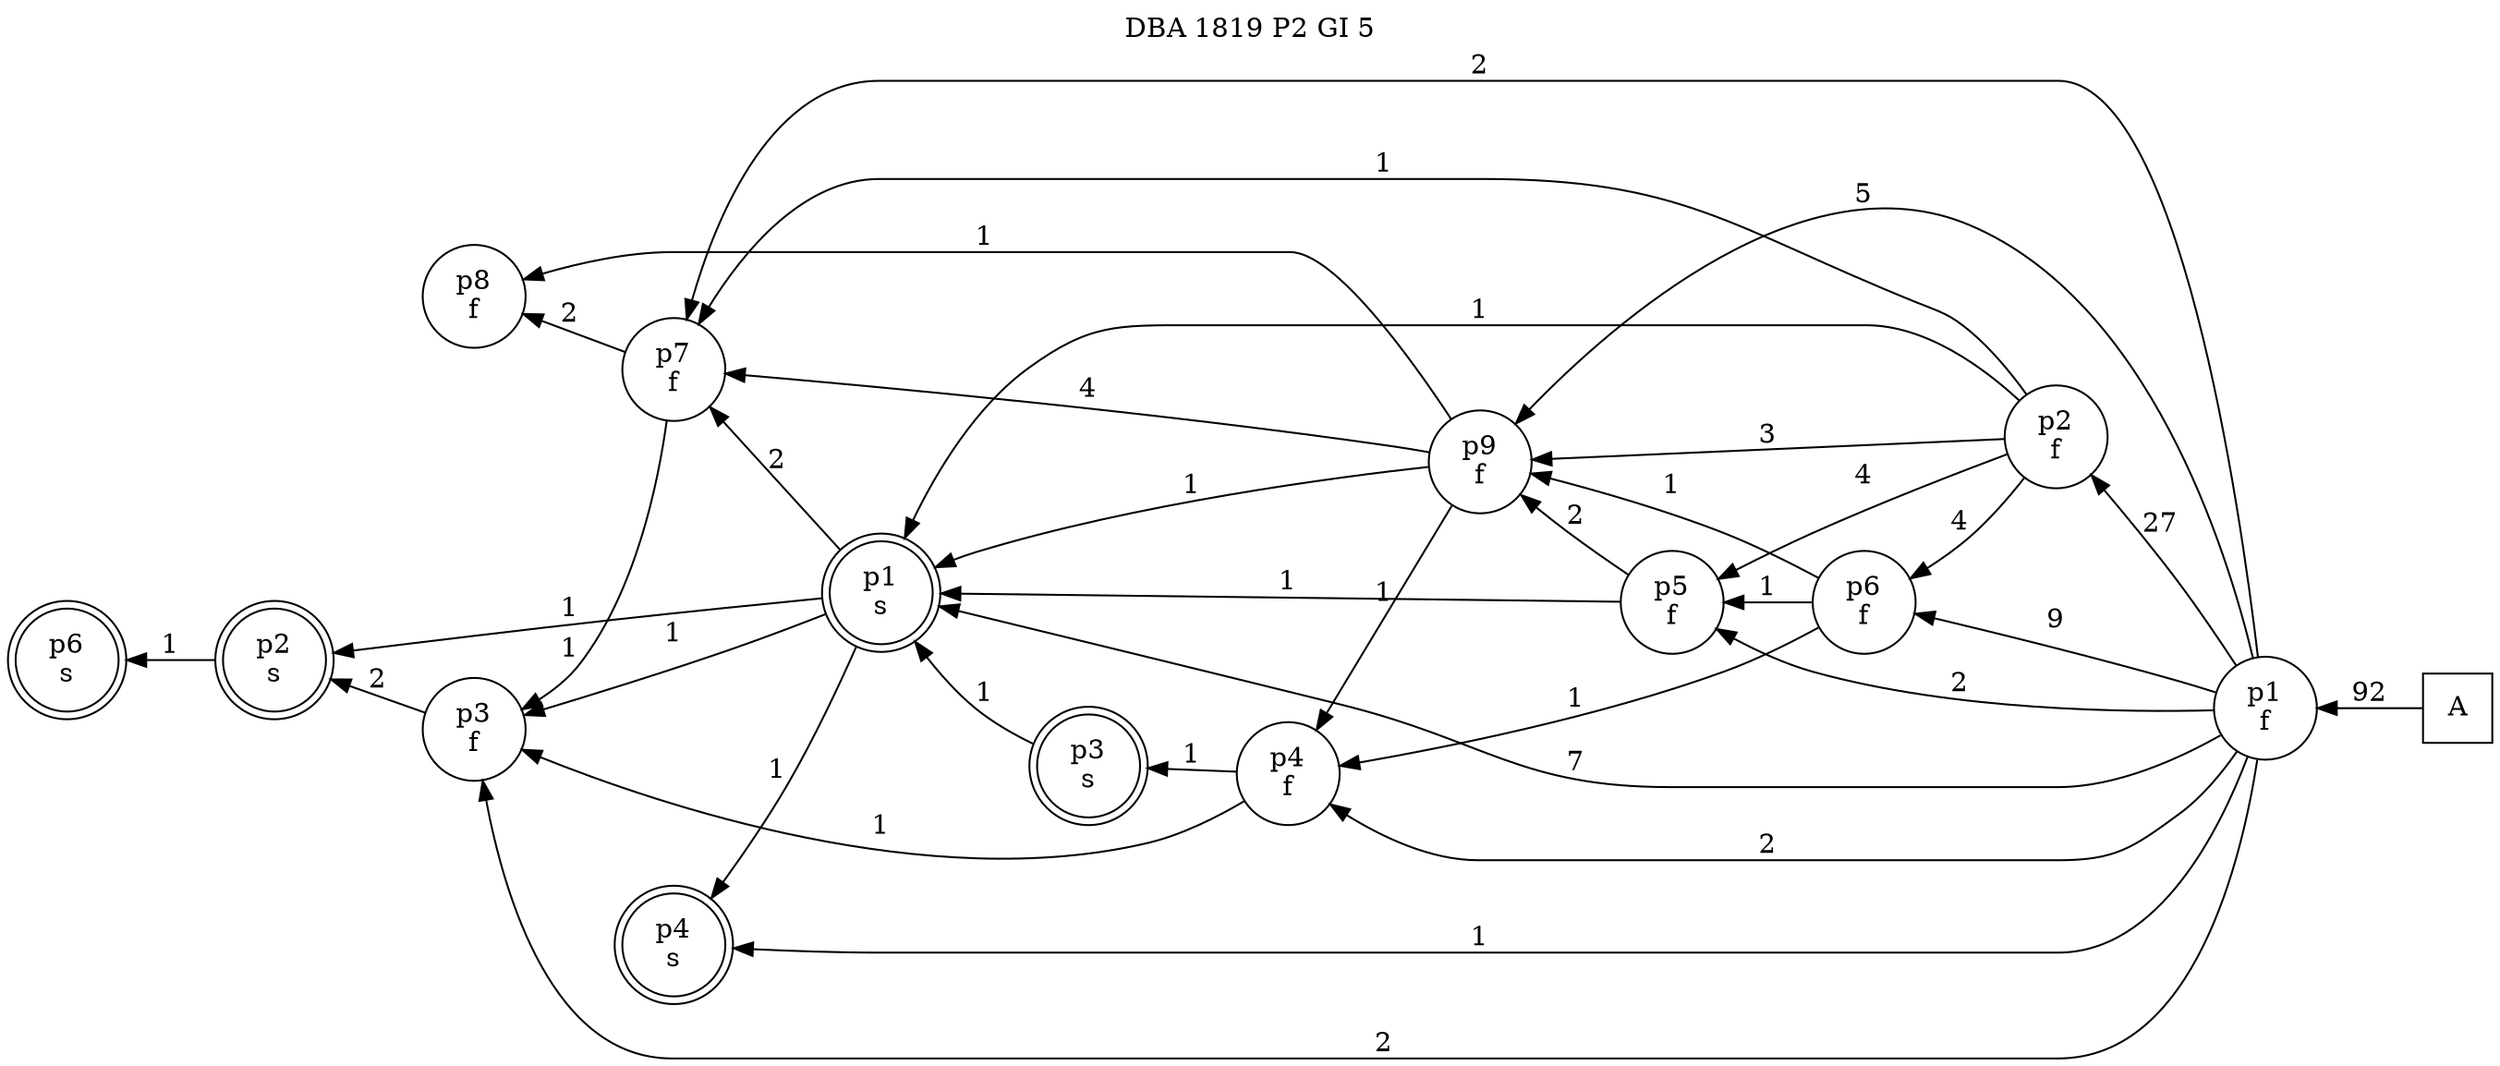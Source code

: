 digraph DBA_1819_P2_GI_5_LOW {
labelloc="tl"
label= " DBA 1819 P2 GI 5 "
rankdir="RL";
"A" [shape="square" label="A"]
"p1_f" [shape="circle" label="p1
f"]
"p2_f" [shape="circle" label="p2
f"]
"p6_f" [shape="circle" label="p6
f"]
"p5_f" [shape="circle" label="p5
f"]
"p9_f" [shape="circle" label="p9
f"]
"p7_f" [shape="circle" label="p7
f"]
"p8_f" [shape="circle" label="p8
f"]
"p3_f" [shape="circle" label="p3
f"]
"p4_f" [shape="circle" label="p4
f"]
"p1_s" [shape="doublecircle" label="p1
s"]
"p2_s" [shape="doublecircle" label="p2
s"]
"p4_s" [shape="doublecircle" label="p4
s"]
"p3_s" [shape="doublecircle" label="p3
s"]
"p6_s" [shape="doublecircle" label="p6
s"]
"A" -> "p1_f" [ label=92]
"p1_f" -> "p2_f" [ label=27]
"p1_f" -> "p6_f" [ label=9]
"p1_f" -> "p5_f" [ label=2]
"p1_f" -> "p9_f" [ label=5]
"p1_f" -> "p7_f" [ label=2]
"p1_f" -> "p3_f" [ label=2]
"p1_f" -> "p4_f" [ label=2]
"p1_f" -> "p1_s" [ label=7]
"p1_f" -> "p4_s" [ label=1]
"p2_f" -> "p6_f" [ label=4]
"p2_f" -> "p5_f" [ label=4]
"p2_f" -> "p9_f" [ label=3]
"p2_f" -> "p7_f" [ label=1]
"p2_f" -> "p1_s" [ label=1]
"p6_f" -> "p5_f" [ label=1]
"p6_f" -> "p9_f" [ label=1]
"p6_f" -> "p4_f" [ label=1]
"p5_f" -> "p9_f" [ label=2]
"p5_f" -> "p1_s" [ label=1]
"p9_f" -> "p7_f" [ label=4]
"p9_f" -> "p8_f" [ label=1]
"p9_f" -> "p4_f" [ label=1]
"p9_f" -> "p1_s" [ label=1]
"p7_f" -> "p8_f" [ label=2]
"p7_f" -> "p3_f" [ label=1]
"p3_f" -> "p2_s" [ label=2]
"p4_f" -> "p3_f" [ label=1]
"p4_f" -> "p3_s" [ label=1]
"p1_s" -> "p7_f" [ label=2]
"p1_s" -> "p3_f" [ label=1]
"p1_s" -> "p2_s" [ label=1]
"p1_s" -> "p4_s" [ label=1]
"p2_s" -> "p6_s" [ label=1]
"p3_s" -> "p1_s" [ label=1]
}
